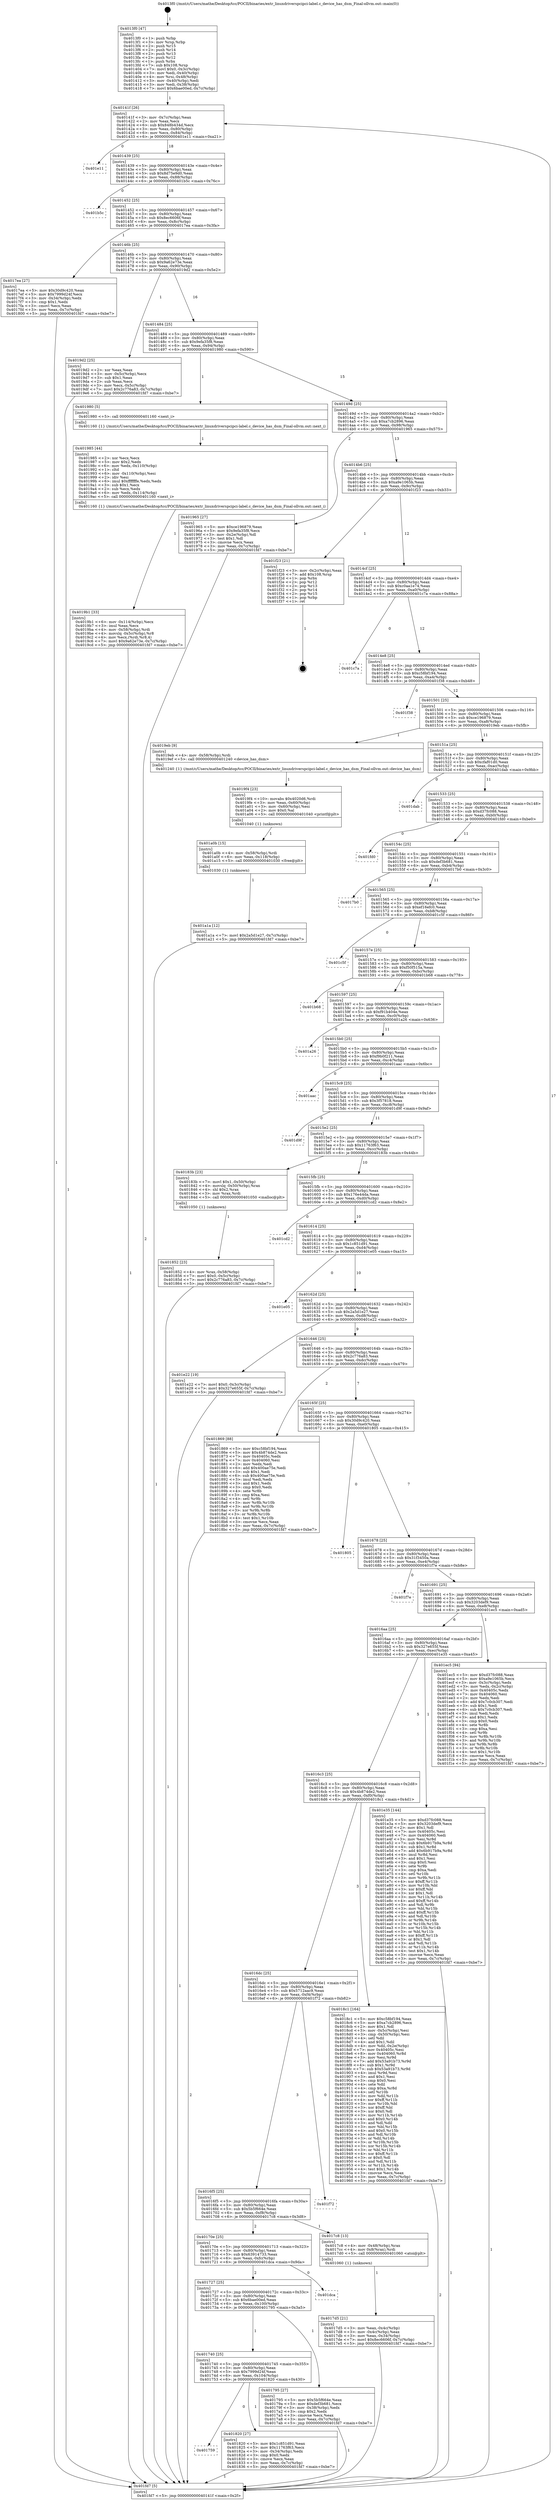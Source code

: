 digraph "0x4013f0" {
  label = "0x4013f0 (/mnt/c/Users/mathe/Desktop/tcc/POCII/binaries/extr_linuxdriverspcipci-label.c_device_has_dsm_Final-ollvm.out::main(0))"
  labelloc = "t"
  node[shape=record]

  Entry [label="",width=0.3,height=0.3,shape=circle,fillcolor=black,style=filled]
  "0x40141f" [label="{
     0x40141f [26]\l
     | [instrs]\l
     &nbsp;&nbsp;0x40141f \<+3\>: mov -0x7c(%rbp),%eax\l
     &nbsp;&nbsp;0x401422 \<+2\>: mov %eax,%ecx\l
     &nbsp;&nbsp;0x401424 \<+6\>: sub $0x848b434d,%ecx\l
     &nbsp;&nbsp;0x40142a \<+3\>: mov %eax,-0x80(%rbp)\l
     &nbsp;&nbsp;0x40142d \<+6\>: mov %ecx,-0x84(%rbp)\l
     &nbsp;&nbsp;0x401433 \<+6\>: je 0000000000401e11 \<main+0xa21\>\l
  }"]
  "0x401e11" [label="{
     0x401e11\l
  }", style=dashed]
  "0x401439" [label="{
     0x401439 [25]\l
     | [instrs]\l
     &nbsp;&nbsp;0x401439 \<+5\>: jmp 000000000040143e \<main+0x4e\>\l
     &nbsp;&nbsp;0x40143e \<+3\>: mov -0x80(%rbp),%eax\l
     &nbsp;&nbsp;0x401441 \<+5\>: sub $0x8d75e9d0,%eax\l
     &nbsp;&nbsp;0x401446 \<+6\>: mov %eax,-0x88(%rbp)\l
     &nbsp;&nbsp;0x40144c \<+6\>: je 0000000000401b5c \<main+0x76c\>\l
  }"]
  Exit [label="",width=0.3,height=0.3,shape=circle,fillcolor=black,style=filled,peripheries=2]
  "0x401b5c" [label="{
     0x401b5c\l
  }", style=dashed]
  "0x401452" [label="{
     0x401452 [25]\l
     | [instrs]\l
     &nbsp;&nbsp;0x401452 \<+5\>: jmp 0000000000401457 \<main+0x67\>\l
     &nbsp;&nbsp;0x401457 \<+3\>: mov -0x80(%rbp),%eax\l
     &nbsp;&nbsp;0x40145a \<+5\>: sub $0x8ec6606f,%eax\l
     &nbsp;&nbsp;0x40145f \<+6\>: mov %eax,-0x8c(%rbp)\l
     &nbsp;&nbsp;0x401465 \<+6\>: je 00000000004017ea \<main+0x3fa\>\l
  }"]
  "0x401a1a" [label="{
     0x401a1a [12]\l
     | [instrs]\l
     &nbsp;&nbsp;0x401a1a \<+7\>: movl $0x2a5d1e27,-0x7c(%rbp)\l
     &nbsp;&nbsp;0x401a21 \<+5\>: jmp 0000000000401fd7 \<main+0xbe7\>\l
  }"]
  "0x4017ea" [label="{
     0x4017ea [27]\l
     | [instrs]\l
     &nbsp;&nbsp;0x4017ea \<+5\>: mov $0x30d9c420,%eax\l
     &nbsp;&nbsp;0x4017ef \<+5\>: mov $0x7999d24f,%ecx\l
     &nbsp;&nbsp;0x4017f4 \<+3\>: mov -0x34(%rbp),%edx\l
     &nbsp;&nbsp;0x4017f7 \<+3\>: cmp $0x1,%edx\l
     &nbsp;&nbsp;0x4017fa \<+3\>: cmovl %ecx,%eax\l
     &nbsp;&nbsp;0x4017fd \<+3\>: mov %eax,-0x7c(%rbp)\l
     &nbsp;&nbsp;0x401800 \<+5\>: jmp 0000000000401fd7 \<main+0xbe7\>\l
  }"]
  "0x40146b" [label="{
     0x40146b [25]\l
     | [instrs]\l
     &nbsp;&nbsp;0x40146b \<+5\>: jmp 0000000000401470 \<main+0x80\>\l
     &nbsp;&nbsp;0x401470 \<+3\>: mov -0x80(%rbp),%eax\l
     &nbsp;&nbsp;0x401473 \<+5\>: sub $0x9a62e73e,%eax\l
     &nbsp;&nbsp;0x401478 \<+6\>: mov %eax,-0x90(%rbp)\l
     &nbsp;&nbsp;0x40147e \<+6\>: je 00000000004019d2 \<main+0x5e2\>\l
  }"]
  "0x401a0b" [label="{
     0x401a0b [15]\l
     | [instrs]\l
     &nbsp;&nbsp;0x401a0b \<+4\>: mov -0x58(%rbp),%rdi\l
     &nbsp;&nbsp;0x401a0f \<+6\>: mov %eax,-0x118(%rbp)\l
     &nbsp;&nbsp;0x401a15 \<+5\>: call 0000000000401030 \<free@plt\>\l
     | [calls]\l
     &nbsp;&nbsp;0x401030 \{1\} (unknown)\l
  }"]
  "0x4019d2" [label="{
     0x4019d2 [25]\l
     | [instrs]\l
     &nbsp;&nbsp;0x4019d2 \<+2\>: xor %eax,%eax\l
     &nbsp;&nbsp;0x4019d4 \<+3\>: mov -0x5c(%rbp),%ecx\l
     &nbsp;&nbsp;0x4019d7 \<+3\>: sub $0x1,%eax\l
     &nbsp;&nbsp;0x4019da \<+2\>: sub %eax,%ecx\l
     &nbsp;&nbsp;0x4019dc \<+3\>: mov %ecx,-0x5c(%rbp)\l
     &nbsp;&nbsp;0x4019df \<+7\>: movl $0x2c776a83,-0x7c(%rbp)\l
     &nbsp;&nbsp;0x4019e6 \<+5\>: jmp 0000000000401fd7 \<main+0xbe7\>\l
  }"]
  "0x401484" [label="{
     0x401484 [25]\l
     | [instrs]\l
     &nbsp;&nbsp;0x401484 \<+5\>: jmp 0000000000401489 \<main+0x99\>\l
     &nbsp;&nbsp;0x401489 \<+3\>: mov -0x80(%rbp),%eax\l
     &nbsp;&nbsp;0x40148c \<+5\>: sub $0x9efa35f8,%eax\l
     &nbsp;&nbsp;0x401491 \<+6\>: mov %eax,-0x94(%rbp)\l
     &nbsp;&nbsp;0x401497 \<+6\>: je 0000000000401980 \<main+0x590\>\l
  }"]
  "0x4019f4" [label="{
     0x4019f4 [23]\l
     | [instrs]\l
     &nbsp;&nbsp;0x4019f4 \<+10\>: movabs $0x4020d6,%rdi\l
     &nbsp;&nbsp;0x4019fe \<+3\>: mov %eax,-0x60(%rbp)\l
     &nbsp;&nbsp;0x401a01 \<+3\>: mov -0x60(%rbp),%esi\l
     &nbsp;&nbsp;0x401a04 \<+2\>: mov $0x0,%al\l
     &nbsp;&nbsp;0x401a06 \<+5\>: call 0000000000401040 \<printf@plt\>\l
     | [calls]\l
     &nbsp;&nbsp;0x401040 \{1\} (unknown)\l
  }"]
  "0x401980" [label="{
     0x401980 [5]\l
     | [instrs]\l
     &nbsp;&nbsp;0x401980 \<+5\>: call 0000000000401160 \<next_i\>\l
     | [calls]\l
     &nbsp;&nbsp;0x401160 \{1\} (/mnt/c/Users/mathe/Desktop/tcc/POCII/binaries/extr_linuxdriverspcipci-label.c_device_has_dsm_Final-ollvm.out::next_i)\l
  }"]
  "0x40149d" [label="{
     0x40149d [25]\l
     | [instrs]\l
     &nbsp;&nbsp;0x40149d \<+5\>: jmp 00000000004014a2 \<main+0xb2\>\l
     &nbsp;&nbsp;0x4014a2 \<+3\>: mov -0x80(%rbp),%eax\l
     &nbsp;&nbsp;0x4014a5 \<+5\>: sub $0xa7cb2896,%eax\l
     &nbsp;&nbsp;0x4014aa \<+6\>: mov %eax,-0x98(%rbp)\l
     &nbsp;&nbsp;0x4014b0 \<+6\>: je 0000000000401965 \<main+0x575\>\l
  }"]
  "0x4019b1" [label="{
     0x4019b1 [33]\l
     | [instrs]\l
     &nbsp;&nbsp;0x4019b1 \<+6\>: mov -0x114(%rbp),%ecx\l
     &nbsp;&nbsp;0x4019b7 \<+3\>: imul %eax,%ecx\l
     &nbsp;&nbsp;0x4019ba \<+4\>: mov -0x58(%rbp),%rdi\l
     &nbsp;&nbsp;0x4019be \<+4\>: movslq -0x5c(%rbp),%r8\l
     &nbsp;&nbsp;0x4019c2 \<+4\>: mov %ecx,(%rdi,%r8,4)\l
     &nbsp;&nbsp;0x4019c6 \<+7\>: movl $0x9a62e73e,-0x7c(%rbp)\l
     &nbsp;&nbsp;0x4019cd \<+5\>: jmp 0000000000401fd7 \<main+0xbe7\>\l
  }"]
  "0x401965" [label="{
     0x401965 [27]\l
     | [instrs]\l
     &nbsp;&nbsp;0x401965 \<+5\>: mov $0xce196879,%eax\l
     &nbsp;&nbsp;0x40196a \<+5\>: mov $0x9efa35f8,%ecx\l
     &nbsp;&nbsp;0x40196f \<+3\>: mov -0x2e(%rbp),%dl\l
     &nbsp;&nbsp;0x401972 \<+3\>: test $0x1,%dl\l
     &nbsp;&nbsp;0x401975 \<+3\>: cmovne %ecx,%eax\l
     &nbsp;&nbsp;0x401978 \<+3\>: mov %eax,-0x7c(%rbp)\l
     &nbsp;&nbsp;0x40197b \<+5\>: jmp 0000000000401fd7 \<main+0xbe7\>\l
  }"]
  "0x4014b6" [label="{
     0x4014b6 [25]\l
     | [instrs]\l
     &nbsp;&nbsp;0x4014b6 \<+5\>: jmp 00000000004014bb \<main+0xcb\>\l
     &nbsp;&nbsp;0x4014bb \<+3\>: mov -0x80(%rbp),%eax\l
     &nbsp;&nbsp;0x4014be \<+5\>: sub $0xa9e1065b,%eax\l
     &nbsp;&nbsp;0x4014c3 \<+6\>: mov %eax,-0x9c(%rbp)\l
     &nbsp;&nbsp;0x4014c9 \<+6\>: je 0000000000401f23 \<main+0xb33\>\l
  }"]
  "0x401985" [label="{
     0x401985 [44]\l
     | [instrs]\l
     &nbsp;&nbsp;0x401985 \<+2\>: xor %ecx,%ecx\l
     &nbsp;&nbsp;0x401987 \<+5\>: mov $0x2,%edx\l
     &nbsp;&nbsp;0x40198c \<+6\>: mov %edx,-0x110(%rbp)\l
     &nbsp;&nbsp;0x401992 \<+1\>: cltd\l
     &nbsp;&nbsp;0x401993 \<+6\>: mov -0x110(%rbp),%esi\l
     &nbsp;&nbsp;0x401999 \<+2\>: idiv %esi\l
     &nbsp;&nbsp;0x40199b \<+6\>: imul $0xfffffffe,%edx,%edx\l
     &nbsp;&nbsp;0x4019a1 \<+3\>: sub $0x1,%ecx\l
     &nbsp;&nbsp;0x4019a4 \<+2\>: sub %ecx,%edx\l
     &nbsp;&nbsp;0x4019a6 \<+6\>: mov %edx,-0x114(%rbp)\l
     &nbsp;&nbsp;0x4019ac \<+5\>: call 0000000000401160 \<next_i\>\l
     | [calls]\l
     &nbsp;&nbsp;0x401160 \{1\} (/mnt/c/Users/mathe/Desktop/tcc/POCII/binaries/extr_linuxdriverspcipci-label.c_device_has_dsm_Final-ollvm.out::next_i)\l
  }"]
  "0x401f23" [label="{
     0x401f23 [21]\l
     | [instrs]\l
     &nbsp;&nbsp;0x401f23 \<+3\>: mov -0x2c(%rbp),%eax\l
     &nbsp;&nbsp;0x401f26 \<+7\>: add $0x108,%rsp\l
     &nbsp;&nbsp;0x401f2d \<+1\>: pop %rbx\l
     &nbsp;&nbsp;0x401f2e \<+2\>: pop %r12\l
     &nbsp;&nbsp;0x401f30 \<+2\>: pop %r13\l
     &nbsp;&nbsp;0x401f32 \<+2\>: pop %r14\l
     &nbsp;&nbsp;0x401f34 \<+2\>: pop %r15\l
     &nbsp;&nbsp;0x401f36 \<+1\>: pop %rbp\l
     &nbsp;&nbsp;0x401f37 \<+1\>: ret\l
  }"]
  "0x4014cf" [label="{
     0x4014cf [25]\l
     | [instrs]\l
     &nbsp;&nbsp;0x4014cf \<+5\>: jmp 00000000004014d4 \<main+0xe4\>\l
     &nbsp;&nbsp;0x4014d4 \<+3\>: mov -0x80(%rbp),%eax\l
     &nbsp;&nbsp;0x4014d7 \<+5\>: sub $0xc0aa1e74,%eax\l
     &nbsp;&nbsp;0x4014dc \<+6\>: mov %eax,-0xa0(%rbp)\l
     &nbsp;&nbsp;0x4014e2 \<+6\>: je 0000000000401c7a \<main+0x88a\>\l
  }"]
  "0x401852" [label="{
     0x401852 [23]\l
     | [instrs]\l
     &nbsp;&nbsp;0x401852 \<+4\>: mov %rax,-0x58(%rbp)\l
     &nbsp;&nbsp;0x401856 \<+7\>: movl $0x0,-0x5c(%rbp)\l
     &nbsp;&nbsp;0x40185d \<+7\>: movl $0x2c776a83,-0x7c(%rbp)\l
     &nbsp;&nbsp;0x401864 \<+5\>: jmp 0000000000401fd7 \<main+0xbe7\>\l
  }"]
  "0x401c7a" [label="{
     0x401c7a\l
  }", style=dashed]
  "0x4014e8" [label="{
     0x4014e8 [25]\l
     | [instrs]\l
     &nbsp;&nbsp;0x4014e8 \<+5\>: jmp 00000000004014ed \<main+0xfd\>\l
     &nbsp;&nbsp;0x4014ed \<+3\>: mov -0x80(%rbp),%eax\l
     &nbsp;&nbsp;0x4014f0 \<+5\>: sub $0xc58bf194,%eax\l
     &nbsp;&nbsp;0x4014f5 \<+6\>: mov %eax,-0xa4(%rbp)\l
     &nbsp;&nbsp;0x4014fb \<+6\>: je 0000000000401f38 \<main+0xb48\>\l
  }"]
  "0x401759" [label="{
     0x401759\l
  }", style=dashed]
  "0x401f38" [label="{
     0x401f38\l
  }", style=dashed]
  "0x401501" [label="{
     0x401501 [25]\l
     | [instrs]\l
     &nbsp;&nbsp;0x401501 \<+5\>: jmp 0000000000401506 \<main+0x116\>\l
     &nbsp;&nbsp;0x401506 \<+3\>: mov -0x80(%rbp),%eax\l
     &nbsp;&nbsp;0x401509 \<+5\>: sub $0xce196879,%eax\l
     &nbsp;&nbsp;0x40150e \<+6\>: mov %eax,-0xa8(%rbp)\l
     &nbsp;&nbsp;0x401514 \<+6\>: je 00000000004019eb \<main+0x5fb\>\l
  }"]
  "0x401820" [label="{
     0x401820 [27]\l
     | [instrs]\l
     &nbsp;&nbsp;0x401820 \<+5\>: mov $0x1c851d91,%eax\l
     &nbsp;&nbsp;0x401825 \<+5\>: mov $0x11763f63,%ecx\l
     &nbsp;&nbsp;0x40182a \<+3\>: mov -0x34(%rbp),%edx\l
     &nbsp;&nbsp;0x40182d \<+3\>: cmp $0x0,%edx\l
     &nbsp;&nbsp;0x401830 \<+3\>: cmove %ecx,%eax\l
     &nbsp;&nbsp;0x401833 \<+3\>: mov %eax,-0x7c(%rbp)\l
     &nbsp;&nbsp;0x401836 \<+5\>: jmp 0000000000401fd7 \<main+0xbe7\>\l
  }"]
  "0x4019eb" [label="{
     0x4019eb [9]\l
     | [instrs]\l
     &nbsp;&nbsp;0x4019eb \<+4\>: mov -0x58(%rbp),%rdi\l
     &nbsp;&nbsp;0x4019ef \<+5\>: call 0000000000401240 \<device_has_dsm\>\l
     | [calls]\l
     &nbsp;&nbsp;0x401240 \{1\} (/mnt/c/Users/mathe/Desktop/tcc/POCII/binaries/extr_linuxdriverspcipci-label.c_device_has_dsm_Final-ollvm.out::device_has_dsm)\l
  }"]
  "0x40151a" [label="{
     0x40151a [25]\l
     | [instrs]\l
     &nbsp;&nbsp;0x40151a \<+5\>: jmp 000000000040151f \<main+0x12f\>\l
     &nbsp;&nbsp;0x40151f \<+3\>: mov -0x80(%rbp),%eax\l
     &nbsp;&nbsp;0x401522 \<+5\>: sub $0xcfaf01d0,%eax\l
     &nbsp;&nbsp;0x401527 \<+6\>: mov %eax,-0xac(%rbp)\l
     &nbsp;&nbsp;0x40152d \<+6\>: je 0000000000401dab \<main+0x9bb\>\l
  }"]
  "0x4017d5" [label="{
     0x4017d5 [21]\l
     | [instrs]\l
     &nbsp;&nbsp;0x4017d5 \<+3\>: mov %eax,-0x4c(%rbp)\l
     &nbsp;&nbsp;0x4017d8 \<+3\>: mov -0x4c(%rbp),%eax\l
     &nbsp;&nbsp;0x4017db \<+3\>: mov %eax,-0x34(%rbp)\l
     &nbsp;&nbsp;0x4017de \<+7\>: movl $0x8ec6606f,-0x7c(%rbp)\l
     &nbsp;&nbsp;0x4017e5 \<+5\>: jmp 0000000000401fd7 \<main+0xbe7\>\l
  }"]
  "0x401dab" [label="{
     0x401dab\l
  }", style=dashed]
  "0x401533" [label="{
     0x401533 [25]\l
     | [instrs]\l
     &nbsp;&nbsp;0x401533 \<+5\>: jmp 0000000000401538 \<main+0x148\>\l
     &nbsp;&nbsp;0x401538 \<+3\>: mov -0x80(%rbp),%eax\l
     &nbsp;&nbsp;0x40153b \<+5\>: sub $0xd37fc088,%eax\l
     &nbsp;&nbsp;0x401540 \<+6\>: mov %eax,-0xb0(%rbp)\l
     &nbsp;&nbsp;0x401546 \<+6\>: je 0000000000401fd0 \<main+0xbe0\>\l
  }"]
  "0x4013f0" [label="{
     0x4013f0 [47]\l
     | [instrs]\l
     &nbsp;&nbsp;0x4013f0 \<+1\>: push %rbp\l
     &nbsp;&nbsp;0x4013f1 \<+3\>: mov %rsp,%rbp\l
     &nbsp;&nbsp;0x4013f4 \<+2\>: push %r15\l
     &nbsp;&nbsp;0x4013f6 \<+2\>: push %r14\l
     &nbsp;&nbsp;0x4013f8 \<+2\>: push %r13\l
     &nbsp;&nbsp;0x4013fa \<+2\>: push %r12\l
     &nbsp;&nbsp;0x4013fc \<+1\>: push %rbx\l
     &nbsp;&nbsp;0x4013fd \<+7\>: sub $0x108,%rsp\l
     &nbsp;&nbsp;0x401404 \<+7\>: movl $0x0,-0x3c(%rbp)\l
     &nbsp;&nbsp;0x40140b \<+3\>: mov %edi,-0x40(%rbp)\l
     &nbsp;&nbsp;0x40140e \<+4\>: mov %rsi,-0x48(%rbp)\l
     &nbsp;&nbsp;0x401412 \<+3\>: mov -0x40(%rbp),%edi\l
     &nbsp;&nbsp;0x401415 \<+3\>: mov %edi,-0x38(%rbp)\l
     &nbsp;&nbsp;0x401418 \<+7\>: movl $0x6bae00ed,-0x7c(%rbp)\l
  }"]
  "0x401fd0" [label="{
     0x401fd0\l
  }", style=dashed]
  "0x40154c" [label="{
     0x40154c [25]\l
     | [instrs]\l
     &nbsp;&nbsp;0x40154c \<+5\>: jmp 0000000000401551 \<main+0x161\>\l
     &nbsp;&nbsp;0x401551 \<+3\>: mov -0x80(%rbp),%eax\l
     &nbsp;&nbsp;0x401554 \<+5\>: sub $0xdef3b681,%eax\l
     &nbsp;&nbsp;0x401559 \<+6\>: mov %eax,-0xb4(%rbp)\l
     &nbsp;&nbsp;0x40155f \<+6\>: je 00000000004017b0 \<main+0x3c0\>\l
  }"]
  "0x401fd7" [label="{
     0x401fd7 [5]\l
     | [instrs]\l
     &nbsp;&nbsp;0x401fd7 \<+5\>: jmp 000000000040141f \<main+0x2f\>\l
  }"]
  "0x4017b0" [label="{
     0x4017b0\l
  }", style=dashed]
  "0x401565" [label="{
     0x401565 [25]\l
     | [instrs]\l
     &nbsp;&nbsp;0x401565 \<+5\>: jmp 000000000040156a \<main+0x17a\>\l
     &nbsp;&nbsp;0x40156a \<+3\>: mov -0x80(%rbp),%eax\l
     &nbsp;&nbsp;0x40156d \<+5\>: sub $0xef16efc0,%eax\l
     &nbsp;&nbsp;0x401572 \<+6\>: mov %eax,-0xb8(%rbp)\l
     &nbsp;&nbsp;0x401578 \<+6\>: je 0000000000401c5f \<main+0x86f\>\l
  }"]
  "0x401740" [label="{
     0x401740 [25]\l
     | [instrs]\l
     &nbsp;&nbsp;0x401740 \<+5\>: jmp 0000000000401745 \<main+0x355\>\l
     &nbsp;&nbsp;0x401745 \<+3\>: mov -0x80(%rbp),%eax\l
     &nbsp;&nbsp;0x401748 \<+5\>: sub $0x7999d24f,%eax\l
     &nbsp;&nbsp;0x40174d \<+6\>: mov %eax,-0x104(%rbp)\l
     &nbsp;&nbsp;0x401753 \<+6\>: je 0000000000401820 \<main+0x430\>\l
  }"]
  "0x401c5f" [label="{
     0x401c5f\l
  }", style=dashed]
  "0x40157e" [label="{
     0x40157e [25]\l
     | [instrs]\l
     &nbsp;&nbsp;0x40157e \<+5\>: jmp 0000000000401583 \<main+0x193\>\l
     &nbsp;&nbsp;0x401583 \<+3\>: mov -0x80(%rbp),%eax\l
     &nbsp;&nbsp;0x401586 \<+5\>: sub $0xf50f515a,%eax\l
     &nbsp;&nbsp;0x40158b \<+6\>: mov %eax,-0xbc(%rbp)\l
     &nbsp;&nbsp;0x401591 \<+6\>: je 0000000000401b68 \<main+0x778\>\l
  }"]
  "0x401795" [label="{
     0x401795 [27]\l
     | [instrs]\l
     &nbsp;&nbsp;0x401795 \<+5\>: mov $0x5b5f664e,%eax\l
     &nbsp;&nbsp;0x40179a \<+5\>: mov $0xdef3b681,%ecx\l
     &nbsp;&nbsp;0x40179f \<+3\>: mov -0x38(%rbp),%edx\l
     &nbsp;&nbsp;0x4017a2 \<+3\>: cmp $0x2,%edx\l
     &nbsp;&nbsp;0x4017a5 \<+3\>: cmovne %ecx,%eax\l
     &nbsp;&nbsp;0x4017a8 \<+3\>: mov %eax,-0x7c(%rbp)\l
     &nbsp;&nbsp;0x4017ab \<+5\>: jmp 0000000000401fd7 \<main+0xbe7\>\l
  }"]
  "0x401b68" [label="{
     0x401b68\l
  }", style=dashed]
  "0x401597" [label="{
     0x401597 [25]\l
     | [instrs]\l
     &nbsp;&nbsp;0x401597 \<+5\>: jmp 000000000040159c \<main+0x1ac\>\l
     &nbsp;&nbsp;0x40159c \<+3\>: mov -0x80(%rbp),%eax\l
     &nbsp;&nbsp;0x40159f \<+5\>: sub $0xf91b404e,%eax\l
     &nbsp;&nbsp;0x4015a4 \<+6\>: mov %eax,-0xc0(%rbp)\l
     &nbsp;&nbsp;0x4015aa \<+6\>: je 0000000000401a26 \<main+0x636\>\l
  }"]
  "0x401727" [label="{
     0x401727 [25]\l
     | [instrs]\l
     &nbsp;&nbsp;0x401727 \<+5\>: jmp 000000000040172c \<main+0x33c\>\l
     &nbsp;&nbsp;0x40172c \<+3\>: mov -0x80(%rbp),%eax\l
     &nbsp;&nbsp;0x40172f \<+5\>: sub $0x6bae00ed,%eax\l
     &nbsp;&nbsp;0x401734 \<+6\>: mov %eax,-0x100(%rbp)\l
     &nbsp;&nbsp;0x40173a \<+6\>: je 0000000000401795 \<main+0x3a5\>\l
  }"]
  "0x401a26" [label="{
     0x401a26\l
  }", style=dashed]
  "0x4015b0" [label="{
     0x4015b0 [25]\l
     | [instrs]\l
     &nbsp;&nbsp;0x4015b0 \<+5\>: jmp 00000000004015b5 \<main+0x1c5\>\l
     &nbsp;&nbsp;0x4015b5 \<+3\>: mov -0x80(%rbp),%eax\l
     &nbsp;&nbsp;0x4015b8 \<+5\>: sub $0xf9b0f211,%eax\l
     &nbsp;&nbsp;0x4015bd \<+6\>: mov %eax,-0xc4(%rbp)\l
     &nbsp;&nbsp;0x4015c3 \<+6\>: je 0000000000401aac \<main+0x6bc\>\l
  }"]
  "0x401dca" [label="{
     0x401dca\l
  }", style=dashed]
  "0x401aac" [label="{
     0x401aac\l
  }", style=dashed]
  "0x4015c9" [label="{
     0x4015c9 [25]\l
     | [instrs]\l
     &nbsp;&nbsp;0x4015c9 \<+5\>: jmp 00000000004015ce \<main+0x1de\>\l
     &nbsp;&nbsp;0x4015ce \<+3\>: mov -0x80(%rbp),%eax\l
     &nbsp;&nbsp;0x4015d1 \<+5\>: sub $0x3f57818,%eax\l
     &nbsp;&nbsp;0x4015d6 \<+6\>: mov %eax,-0xc8(%rbp)\l
     &nbsp;&nbsp;0x4015dc \<+6\>: je 0000000000401d9f \<main+0x9af\>\l
  }"]
  "0x40170e" [label="{
     0x40170e [25]\l
     | [instrs]\l
     &nbsp;&nbsp;0x40170e \<+5\>: jmp 0000000000401713 \<main+0x323\>\l
     &nbsp;&nbsp;0x401713 \<+3\>: mov -0x80(%rbp),%eax\l
     &nbsp;&nbsp;0x401716 \<+5\>: sub $0x63914733,%eax\l
     &nbsp;&nbsp;0x40171b \<+6\>: mov %eax,-0xfc(%rbp)\l
     &nbsp;&nbsp;0x401721 \<+6\>: je 0000000000401dca \<main+0x9da\>\l
  }"]
  "0x401d9f" [label="{
     0x401d9f\l
  }", style=dashed]
  "0x4015e2" [label="{
     0x4015e2 [25]\l
     | [instrs]\l
     &nbsp;&nbsp;0x4015e2 \<+5\>: jmp 00000000004015e7 \<main+0x1f7\>\l
     &nbsp;&nbsp;0x4015e7 \<+3\>: mov -0x80(%rbp),%eax\l
     &nbsp;&nbsp;0x4015ea \<+5\>: sub $0x11763f63,%eax\l
     &nbsp;&nbsp;0x4015ef \<+6\>: mov %eax,-0xcc(%rbp)\l
     &nbsp;&nbsp;0x4015f5 \<+6\>: je 000000000040183b \<main+0x44b\>\l
  }"]
  "0x4017c8" [label="{
     0x4017c8 [13]\l
     | [instrs]\l
     &nbsp;&nbsp;0x4017c8 \<+4\>: mov -0x48(%rbp),%rax\l
     &nbsp;&nbsp;0x4017cc \<+4\>: mov 0x8(%rax),%rdi\l
     &nbsp;&nbsp;0x4017d0 \<+5\>: call 0000000000401060 \<atoi@plt\>\l
     | [calls]\l
     &nbsp;&nbsp;0x401060 \{1\} (unknown)\l
  }"]
  "0x40183b" [label="{
     0x40183b [23]\l
     | [instrs]\l
     &nbsp;&nbsp;0x40183b \<+7\>: movl $0x1,-0x50(%rbp)\l
     &nbsp;&nbsp;0x401842 \<+4\>: movslq -0x50(%rbp),%rax\l
     &nbsp;&nbsp;0x401846 \<+4\>: shl $0x2,%rax\l
     &nbsp;&nbsp;0x40184a \<+3\>: mov %rax,%rdi\l
     &nbsp;&nbsp;0x40184d \<+5\>: call 0000000000401050 \<malloc@plt\>\l
     | [calls]\l
     &nbsp;&nbsp;0x401050 \{1\} (unknown)\l
  }"]
  "0x4015fb" [label="{
     0x4015fb [25]\l
     | [instrs]\l
     &nbsp;&nbsp;0x4015fb \<+5\>: jmp 0000000000401600 \<main+0x210\>\l
     &nbsp;&nbsp;0x401600 \<+3\>: mov -0x80(%rbp),%eax\l
     &nbsp;&nbsp;0x401603 \<+5\>: sub $0x176e44da,%eax\l
     &nbsp;&nbsp;0x401608 \<+6\>: mov %eax,-0xd0(%rbp)\l
     &nbsp;&nbsp;0x40160e \<+6\>: je 0000000000401cd2 \<main+0x8e2\>\l
  }"]
  "0x4016f5" [label="{
     0x4016f5 [25]\l
     | [instrs]\l
     &nbsp;&nbsp;0x4016f5 \<+5\>: jmp 00000000004016fa \<main+0x30a\>\l
     &nbsp;&nbsp;0x4016fa \<+3\>: mov -0x80(%rbp),%eax\l
     &nbsp;&nbsp;0x4016fd \<+5\>: sub $0x5b5f664e,%eax\l
     &nbsp;&nbsp;0x401702 \<+6\>: mov %eax,-0xf8(%rbp)\l
     &nbsp;&nbsp;0x401708 \<+6\>: je 00000000004017c8 \<main+0x3d8\>\l
  }"]
  "0x401cd2" [label="{
     0x401cd2\l
  }", style=dashed]
  "0x401614" [label="{
     0x401614 [25]\l
     | [instrs]\l
     &nbsp;&nbsp;0x401614 \<+5\>: jmp 0000000000401619 \<main+0x229\>\l
     &nbsp;&nbsp;0x401619 \<+3\>: mov -0x80(%rbp),%eax\l
     &nbsp;&nbsp;0x40161c \<+5\>: sub $0x1c851d91,%eax\l
     &nbsp;&nbsp;0x401621 \<+6\>: mov %eax,-0xd4(%rbp)\l
     &nbsp;&nbsp;0x401627 \<+6\>: je 0000000000401e05 \<main+0xa15\>\l
  }"]
  "0x401f72" [label="{
     0x401f72\l
  }", style=dashed]
  "0x401e05" [label="{
     0x401e05\l
  }", style=dashed]
  "0x40162d" [label="{
     0x40162d [25]\l
     | [instrs]\l
     &nbsp;&nbsp;0x40162d \<+5\>: jmp 0000000000401632 \<main+0x242\>\l
     &nbsp;&nbsp;0x401632 \<+3\>: mov -0x80(%rbp),%eax\l
     &nbsp;&nbsp;0x401635 \<+5\>: sub $0x2a5d1e27,%eax\l
     &nbsp;&nbsp;0x40163a \<+6\>: mov %eax,-0xd8(%rbp)\l
     &nbsp;&nbsp;0x401640 \<+6\>: je 0000000000401e22 \<main+0xa32\>\l
  }"]
  "0x4016dc" [label="{
     0x4016dc [25]\l
     | [instrs]\l
     &nbsp;&nbsp;0x4016dc \<+5\>: jmp 00000000004016e1 \<main+0x2f1\>\l
     &nbsp;&nbsp;0x4016e1 \<+3\>: mov -0x80(%rbp),%eax\l
     &nbsp;&nbsp;0x4016e4 \<+5\>: sub $0x5712aac9,%eax\l
     &nbsp;&nbsp;0x4016e9 \<+6\>: mov %eax,-0xf4(%rbp)\l
     &nbsp;&nbsp;0x4016ef \<+6\>: je 0000000000401f72 \<main+0xb82\>\l
  }"]
  "0x401e22" [label="{
     0x401e22 [19]\l
     | [instrs]\l
     &nbsp;&nbsp;0x401e22 \<+7\>: movl $0x0,-0x3c(%rbp)\l
     &nbsp;&nbsp;0x401e29 \<+7\>: movl $0x327e655f,-0x7c(%rbp)\l
     &nbsp;&nbsp;0x401e30 \<+5\>: jmp 0000000000401fd7 \<main+0xbe7\>\l
  }"]
  "0x401646" [label="{
     0x401646 [25]\l
     | [instrs]\l
     &nbsp;&nbsp;0x401646 \<+5\>: jmp 000000000040164b \<main+0x25b\>\l
     &nbsp;&nbsp;0x40164b \<+3\>: mov -0x80(%rbp),%eax\l
     &nbsp;&nbsp;0x40164e \<+5\>: sub $0x2c776a83,%eax\l
     &nbsp;&nbsp;0x401653 \<+6\>: mov %eax,-0xdc(%rbp)\l
     &nbsp;&nbsp;0x401659 \<+6\>: je 0000000000401869 \<main+0x479\>\l
  }"]
  "0x4018c1" [label="{
     0x4018c1 [164]\l
     | [instrs]\l
     &nbsp;&nbsp;0x4018c1 \<+5\>: mov $0xc58bf194,%eax\l
     &nbsp;&nbsp;0x4018c6 \<+5\>: mov $0xa7cb2896,%ecx\l
     &nbsp;&nbsp;0x4018cb \<+2\>: mov $0x1,%dl\l
     &nbsp;&nbsp;0x4018cd \<+3\>: mov -0x5c(%rbp),%esi\l
     &nbsp;&nbsp;0x4018d0 \<+3\>: cmp -0x50(%rbp),%esi\l
     &nbsp;&nbsp;0x4018d3 \<+4\>: setl %dil\l
     &nbsp;&nbsp;0x4018d7 \<+4\>: and $0x1,%dil\l
     &nbsp;&nbsp;0x4018db \<+4\>: mov %dil,-0x2e(%rbp)\l
     &nbsp;&nbsp;0x4018df \<+7\>: mov 0x40405c,%esi\l
     &nbsp;&nbsp;0x4018e6 \<+8\>: mov 0x404060,%r8d\l
     &nbsp;&nbsp;0x4018ee \<+3\>: mov %esi,%r9d\l
     &nbsp;&nbsp;0x4018f1 \<+7\>: add $0x53a91b73,%r9d\l
     &nbsp;&nbsp;0x4018f8 \<+4\>: sub $0x1,%r9d\l
     &nbsp;&nbsp;0x4018fc \<+7\>: sub $0x53a91b73,%r9d\l
     &nbsp;&nbsp;0x401903 \<+4\>: imul %r9d,%esi\l
     &nbsp;&nbsp;0x401907 \<+3\>: and $0x1,%esi\l
     &nbsp;&nbsp;0x40190a \<+3\>: cmp $0x0,%esi\l
     &nbsp;&nbsp;0x40190d \<+4\>: sete %dil\l
     &nbsp;&nbsp;0x401911 \<+4\>: cmp $0xa,%r8d\l
     &nbsp;&nbsp;0x401915 \<+4\>: setl %r10b\l
     &nbsp;&nbsp;0x401919 \<+3\>: mov %dil,%r11b\l
     &nbsp;&nbsp;0x40191c \<+4\>: xor $0xff,%r11b\l
     &nbsp;&nbsp;0x401920 \<+3\>: mov %r10b,%bl\l
     &nbsp;&nbsp;0x401923 \<+3\>: xor $0xff,%bl\l
     &nbsp;&nbsp;0x401926 \<+3\>: xor $0x0,%dl\l
     &nbsp;&nbsp;0x401929 \<+3\>: mov %r11b,%r14b\l
     &nbsp;&nbsp;0x40192c \<+4\>: and $0x0,%r14b\l
     &nbsp;&nbsp;0x401930 \<+3\>: and %dl,%dil\l
     &nbsp;&nbsp;0x401933 \<+3\>: mov %bl,%r15b\l
     &nbsp;&nbsp;0x401936 \<+4\>: and $0x0,%r15b\l
     &nbsp;&nbsp;0x40193a \<+3\>: and %dl,%r10b\l
     &nbsp;&nbsp;0x40193d \<+3\>: or %dil,%r14b\l
     &nbsp;&nbsp;0x401940 \<+3\>: or %r10b,%r15b\l
     &nbsp;&nbsp;0x401943 \<+3\>: xor %r15b,%r14b\l
     &nbsp;&nbsp;0x401946 \<+3\>: or %bl,%r11b\l
     &nbsp;&nbsp;0x401949 \<+4\>: xor $0xff,%r11b\l
     &nbsp;&nbsp;0x40194d \<+3\>: or $0x0,%dl\l
     &nbsp;&nbsp;0x401950 \<+3\>: and %dl,%r11b\l
     &nbsp;&nbsp;0x401953 \<+3\>: or %r11b,%r14b\l
     &nbsp;&nbsp;0x401956 \<+4\>: test $0x1,%r14b\l
     &nbsp;&nbsp;0x40195a \<+3\>: cmovne %ecx,%eax\l
     &nbsp;&nbsp;0x40195d \<+3\>: mov %eax,-0x7c(%rbp)\l
     &nbsp;&nbsp;0x401960 \<+5\>: jmp 0000000000401fd7 \<main+0xbe7\>\l
  }"]
  "0x401869" [label="{
     0x401869 [88]\l
     | [instrs]\l
     &nbsp;&nbsp;0x401869 \<+5\>: mov $0xc58bf194,%eax\l
     &nbsp;&nbsp;0x40186e \<+5\>: mov $0x4b874de2,%ecx\l
     &nbsp;&nbsp;0x401873 \<+7\>: mov 0x40405c,%edx\l
     &nbsp;&nbsp;0x40187a \<+7\>: mov 0x404060,%esi\l
     &nbsp;&nbsp;0x401881 \<+2\>: mov %edx,%edi\l
     &nbsp;&nbsp;0x401883 \<+6\>: add $0x400ae75e,%edi\l
     &nbsp;&nbsp;0x401889 \<+3\>: sub $0x1,%edi\l
     &nbsp;&nbsp;0x40188c \<+6\>: sub $0x400ae75e,%edi\l
     &nbsp;&nbsp;0x401892 \<+3\>: imul %edi,%edx\l
     &nbsp;&nbsp;0x401895 \<+3\>: and $0x1,%edx\l
     &nbsp;&nbsp;0x401898 \<+3\>: cmp $0x0,%edx\l
     &nbsp;&nbsp;0x40189b \<+4\>: sete %r8b\l
     &nbsp;&nbsp;0x40189f \<+3\>: cmp $0xa,%esi\l
     &nbsp;&nbsp;0x4018a2 \<+4\>: setl %r9b\l
     &nbsp;&nbsp;0x4018a6 \<+3\>: mov %r8b,%r10b\l
     &nbsp;&nbsp;0x4018a9 \<+3\>: and %r9b,%r10b\l
     &nbsp;&nbsp;0x4018ac \<+3\>: xor %r9b,%r8b\l
     &nbsp;&nbsp;0x4018af \<+3\>: or %r8b,%r10b\l
     &nbsp;&nbsp;0x4018b2 \<+4\>: test $0x1,%r10b\l
     &nbsp;&nbsp;0x4018b6 \<+3\>: cmovne %ecx,%eax\l
     &nbsp;&nbsp;0x4018b9 \<+3\>: mov %eax,-0x7c(%rbp)\l
     &nbsp;&nbsp;0x4018bc \<+5\>: jmp 0000000000401fd7 \<main+0xbe7\>\l
  }"]
  "0x40165f" [label="{
     0x40165f [25]\l
     | [instrs]\l
     &nbsp;&nbsp;0x40165f \<+5\>: jmp 0000000000401664 \<main+0x274\>\l
     &nbsp;&nbsp;0x401664 \<+3\>: mov -0x80(%rbp),%eax\l
     &nbsp;&nbsp;0x401667 \<+5\>: sub $0x30d9c420,%eax\l
     &nbsp;&nbsp;0x40166c \<+6\>: mov %eax,-0xe0(%rbp)\l
     &nbsp;&nbsp;0x401672 \<+6\>: je 0000000000401805 \<main+0x415\>\l
  }"]
  "0x4016c3" [label="{
     0x4016c3 [25]\l
     | [instrs]\l
     &nbsp;&nbsp;0x4016c3 \<+5\>: jmp 00000000004016c8 \<main+0x2d8\>\l
     &nbsp;&nbsp;0x4016c8 \<+3\>: mov -0x80(%rbp),%eax\l
     &nbsp;&nbsp;0x4016cb \<+5\>: sub $0x4b874de2,%eax\l
     &nbsp;&nbsp;0x4016d0 \<+6\>: mov %eax,-0xf0(%rbp)\l
     &nbsp;&nbsp;0x4016d6 \<+6\>: je 00000000004018c1 \<main+0x4d1\>\l
  }"]
  "0x401805" [label="{
     0x401805\l
  }", style=dashed]
  "0x401678" [label="{
     0x401678 [25]\l
     | [instrs]\l
     &nbsp;&nbsp;0x401678 \<+5\>: jmp 000000000040167d \<main+0x28d\>\l
     &nbsp;&nbsp;0x40167d \<+3\>: mov -0x80(%rbp),%eax\l
     &nbsp;&nbsp;0x401680 \<+5\>: sub $0x31f3450a,%eax\l
     &nbsp;&nbsp;0x401685 \<+6\>: mov %eax,-0xe4(%rbp)\l
     &nbsp;&nbsp;0x40168b \<+6\>: je 0000000000401f7e \<main+0xb8e\>\l
  }"]
  "0x401e35" [label="{
     0x401e35 [144]\l
     | [instrs]\l
     &nbsp;&nbsp;0x401e35 \<+5\>: mov $0xd37fc088,%eax\l
     &nbsp;&nbsp;0x401e3a \<+5\>: mov $0x3203def9,%ecx\l
     &nbsp;&nbsp;0x401e3f \<+2\>: mov $0x1,%dl\l
     &nbsp;&nbsp;0x401e41 \<+7\>: mov 0x40405c,%esi\l
     &nbsp;&nbsp;0x401e48 \<+7\>: mov 0x404060,%edi\l
     &nbsp;&nbsp;0x401e4f \<+3\>: mov %esi,%r8d\l
     &nbsp;&nbsp;0x401e52 \<+7\>: sub $0x6b917b9a,%r8d\l
     &nbsp;&nbsp;0x401e59 \<+4\>: sub $0x1,%r8d\l
     &nbsp;&nbsp;0x401e5d \<+7\>: add $0x6b917b9a,%r8d\l
     &nbsp;&nbsp;0x401e64 \<+4\>: imul %r8d,%esi\l
     &nbsp;&nbsp;0x401e68 \<+3\>: and $0x1,%esi\l
     &nbsp;&nbsp;0x401e6b \<+3\>: cmp $0x0,%esi\l
     &nbsp;&nbsp;0x401e6e \<+4\>: sete %r9b\l
     &nbsp;&nbsp;0x401e72 \<+3\>: cmp $0xa,%edi\l
     &nbsp;&nbsp;0x401e75 \<+4\>: setl %r10b\l
     &nbsp;&nbsp;0x401e79 \<+3\>: mov %r9b,%r11b\l
     &nbsp;&nbsp;0x401e7c \<+4\>: xor $0xff,%r11b\l
     &nbsp;&nbsp;0x401e80 \<+3\>: mov %r10b,%bl\l
     &nbsp;&nbsp;0x401e83 \<+3\>: xor $0xff,%bl\l
     &nbsp;&nbsp;0x401e86 \<+3\>: xor $0x1,%dl\l
     &nbsp;&nbsp;0x401e89 \<+3\>: mov %r11b,%r14b\l
     &nbsp;&nbsp;0x401e8c \<+4\>: and $0xff,%r14b\l
     &nbsp;&nbsp;0x401e90 \<+3\>: and %dl,%r9b\l
     &nbsp;&nbsp;0x401e93 \<+3\>: mov %bl,%r15b\l
     &nbsp;&nbsp;0x401e96 \<+4\>: and $0xff,%r15b\l
     &nbsp;&nbsp;0x401e9a \<+3\>: and %dl,%r10b\l
     &nbsp;&nbsp;0x401e9d \<+3\>: or %r9b,%r14b\l
     &nbsp;&nbsp;0x401ea0 \<+3\>: or %r10b,%r15b\l
     &nbsp;&nbsp;0x401ea3 \<+3\>: xor %r15b,%r14b\l
     &nbsp;&nbsp;0x401ea6 \<+3\>: or %bl,%r11b\l
     &nbsp;&nbsp;0x401ea9 \<+4\>: xor $0xff,%r11b\l
     &nbsp;&nbsp;0x401ead \<+3\>: or $0x1,%dl\l
     &nbsp;&nbsp;0x401eb0 \<+3\>: and %dl,%r11b\l
     &nbsp;&nbsp;0x401eb3 \<+3\>: or %r11b,%r14b\l
     &nbsp;&nbsp;0x401eb6 \<+4\>: test $0x1,%r14b\l
     &nbsp;&nbsp;0x401eba \<+3\>: cmovne %ecx,%eax\l
     &nbsp;&nbsp;0x401ebd \<+3\>: mov %eax,-0x7c(%rbp)\l
     &nbsp;&nbsp;0x401ec0 \<+5\>: jmp 0000000000401fd7 \<main+0xbe7\>\l
  }"]
  "0x401f7e" [label="{
     0x401f7e\l
  }", style=dashed]
  "0x401691" [label="{
     0x401691 [25]\l
     | [instrs]\l
     &nbsp;&nbsp;0x401691 \<+5\>: jmp 0000000000401696 \<main+0x2a6\>\l
     &nbsp;&nbsp;0x401696 \<+3\>: mov -0x80(%rbp),%eax\l
     &nbsp;&nbsp;0x401699 \<+5\>: sub $0x3203def9,%eax\l
     &nbsp;&nbsp;0x40169e \<+6\>: mov %eax,-0xe8(%rbp)\l
     &nbsp;&nbsp;0x4016a4 \<+6\>: je 0000000000401ec5 \<main+0xad5\>\l
  }"]
  "0x4016aa" [label="{
     0x4016aa [25]\l
     | [instrs]\l
     &nbsp;&nbsp;0x4016aa \<+5\>: jmp 00000000004016af \<main+0x2bf\>\l
     &nbsp;&nbsp;0x4016af \<+3\>: mov -0x80(%rbp),%eax\l
     &nbsp;&nbsp;0x4016b2 \<+5\>: sub $0x327e655f,%eax\l
     &nbsp;&nbsp;0x4016b7 \<+6\>: mov %eax,-0xec(%rbp)\l
     &nbsp;&nbsp;0x4016bd \<+6\>: je 0000000000401e35 \<main+0xa45\>\l
  }"]
  "0x401ec5" [label="{
     0x401ec5 [94]\l
     | [instrs]\l
     &nbsp;&nbsp;0x401ec5 \<+5\>: mov $0xd37fc088,%eax\l
     &nbsp;&nbsp;0x401eca \<+5\>: mov $0xa9e1065b,%ecx\l
     &nbsp;&nbsp;0x401ecf \<+3\>: mov -0x3c(%rbp),%edx\l
     &nbsp;&nbsp;0x401ed2 \<+3\>: mov %edx,-0x2c(%rbp)\l
     &nbsp;&nbsp;0x401ed5 \<+7\>: mov 0x40405c,%edx\l
     &nbsp;&nbsp;0x401edc \<+7\>: mov 0x404060,%esi\l
     &nbsp;&nbsp;0x401ee3 \<+2\>: mov %edx,%edi\l
     &nbsp;&nbsp;0x401ee5 \<+6\>: add $0x7c0cb307,%edi\l
     &nbsp;&nbsp;0x401eeb \<+3\>: sub $0x1,%edi\l
     &nbsp;&nbsp;0x401eee \<+6\>: sub $0x7c0cb307,%edi\l
     &nbsp;&nbsp;0x401ef4 \<+3\>: imul %edi,%edx\l
     &nbsp;&nbsp;0x401ef7 \<+3\>: and $0x1,%edx\l
     &nbsp;&nbsp;0x401efa \<+3\>: cmp $0x0,%edx\l
     &nbsp;&nbsp;0x401efd \<+4\>: sete %r8b\l
     &nbsp;&nbsp;0x401f01 \<+3\>: cmp $0xa,%esi\l
     &nbsp;&nbsp;0x401f04 \<+4\>: setl %r9b\l
     &nbsp;&nbsp;0x401f08 \<+3\>: mov %r8b,%r10b\l
     &nbsp;&nbsp;0x401f0b \<+3\>: and %r9b,%r10b\l
     &nbsp;&nbsp;0x401f0e \<+3\>: xor %r9b,%r8b\l
     &nbsp;&nbsp;0x401f11 \<+3\>: or %r8b,%r10b\l
     &nbsp;&nbsp;0x401f14 \<+4\>: test $0x1,%r10b\l
     &nbsp;&nbsp;0x401f18 \<+3\>: cmovne %ecx,%eax\l
     &nbsp;&nbsp;0x401f1b \<+3\>: mov %eax,-0x7c(%rbp)\l
     &nbsp;&nbsp;0x401f1e \<+5\>: jmp 0000000000401fd7 \<main+0xbe7\>\l
  }"]
  Entry -> "0x4013f0" [label=" 1"]
  "0x40141f" -> "0x401e11" [label=" 0"]
  "0x40141f" -> "0x401439" [label=" 18"]
  "0x401f23" -> Exit [label=" 1"]
  "0x401439" -> "0x401b5c" [label=" 0"]
  "0x401439" -> "0x401452" [label=" 18"]
  "0x401ec5" -> "0x401fd7" [label=" 1"]
  "0x401452" -> "0x4017ea" [label=" 1"]
  "0x401452" -> "0x40146b" [label=" 17"]
  "0x401e35" -> "0x401fd7" [label=" 1"]
  "0x40146b" -> "0x4019d2" [label=" 1"]
  "0x40146b" -> "0x401484" [label=" 16"]
  "0x401e22" -> "0x401fd7" [label=" 1"]
  "0x401484" -> "0x401980" [label=" 1"]
  "0x401484" -> "0x40149d" [label=" 15"]
  "0x401a1a" -> "0x401fd7" [label=" 1"]
  "0x40149d" -> "0x401965" [label=" 2"]
  "0x40149d" -> "0x4014b6" [label=" 13"]
  "0x401a0b" -> "0x401a1a" [label=" 1"]
  "0x4014b6" -> "0x401f23" [label=" 1"]
  "0x4014b6" -> "0x4014cf" [label=" 12"]
  "0x4019f4" -> "0x401a0b" [label=" 1"]
  "0x4014cf" -> "0x401c7a" [label=" 0"]
  "0x4014cf" -> "0x4014e8" [label=" 12"]
  "0x4019eb" -> "0x4019f4" [label=" 1"]
  "0x4014e8" -> "0x401f38" [label=" 0"]
  "0x4014e8" -> "0x401501" [label=" 12"]
  "0x4019d2" -> "0x401fd7" [label=" 1"]
  "0x401501" -> "0x4019eb" [label=" 1"]
  "0x401501" -> "0x40151a" [label=" 11"]
  "0x4019b1" -> "0x401fd7" [label=" 1"]
  "0x40151a" -> "0x401dab" [label=" 0"]
  "0x40151a" -> "0x401533" [label=" 11"]
  "0x401980" -> "0x401985" [label=" 1"]
  "0x401533" -> "0x401fd0" [label=" 0"]
  "0x401533" -> "0x40154c" [label=" 11"]
  "0x401965" -> "0x401fd7" [label=" 2"]
  "0x40154c" -> "0x4017b0" [label=" 0"]
  "0x40154c" -> "0x401565" [label=" 11"]
  "0x4018c1" -> "0x401fd7" [label=" 2"]
  "0x401565" -> "0x401c5f" [label=" 0"]
  "0x401565" -> "0x40157e" [label=" 11"]
  "0x401869" -> "0x401fd7" [label=" 2"]
  "0x40157e" -> "0x401b68" [label=" 0"]
  "0x40157e" -> "0x401597" [label=" 11"]
  "0x401852" -> "0x401fd7" [label=" 1"]
  "0x401597" -> "0x401a26" [label=" 0"]
  "0x401597" -> "0x4015b0" [label=" 11"]
  "0x401820" -> "0x401fd7" [label=" 1"]
  "0x4015b0" -> "0x401aac" [label=" 0"]
  "0x4015b0" -> "0x4015c9" [label=" 11"]
  "0x401740" -> "0x401759" [label=" 0"]
  "0x4015c9" -> "0x401d9f" [label=" 0"]
  "0x4015c9" -> "0x4015e2" [label=" 11"]
  "0x401985" -> "0x4019b1" [label=" 1"]
  "0x4015e2" -> "0x40183b" [label=" 1"]
  "0x4015e2" -> "0x4015fb" [label=" 10"]
  "0x4017ea" -> "0x401fd7" [label=" 1"]
  "0x4015fb" -> "0x401cd2" [label=" 0"]
  "0x4015fb" -> "0x401614" [label=" 10"]
  "0x4017c8" -> "0x4017d5" [label=" 1"]
  "0x401614" -> "0x401e05" [label=" 0"]
  "0x401614" -> "0x40162d" [label=" 10"]
  "0x401fd7" -> "0x40141f" [label=" 17"]
  "0x40162d" -> "0x401e22" [label=" 1"]
  "0x40162d" -> "0x401646" [label=" 9"]
  "0x401795" -> "0x401fd7" [label=" 1"]
  "0x401646" -> "0x401869" [label=" 2"]
  "0x401646" -> "0x40165f" [label=" 7"]
  "0x401727" -> "0x401740" [label=" 1"]
  "0x40165f" -> "0x401805" [label=" 0"]
  "0x40165f" -> "0x401678" [label=" 7"]
  "0x40183b" -> "0x401852" [label=" 1"]
  "0x401678" -> "0x401f7e" [label=" 0"]
  "0x401678" -> "0x401691" [label=" 7"]
  "0x40170e" -> "0x401727" [label=" 2"]
  "0x401691" -> "0x401ec5" [label=" 1"]
  "0x401691" -> "0x4016aa" [label=" 6"]
  "0x40170e" -> "0x401dca" [label=" 0"]
  "0x4016aa" -> "0x401e35" [label=" 1"]
  "0x4016aa" -> "0x4016c3" [label=" 5"]
  "0x401727" -> "0x401795" [label=" 1"]
  "0x4016c3" -> "0x4018c1" [label=" 2"]
  "0x4016c3" -> "0x4016dc" [label=" 3"]
  "0x4013f0" -> "0x40141f" [label=" 1"]
  "0x4016dc" -> "0x401f72" [label=" 0"]
  "0x4016dc" -> "0x4016f5" [label=" 3"]
  "0x4017d5" -> "0x401fd7" [label=" 1"]
  "0x4016f5" -> "0x4017c8" [label=" 1"]
  "0x4016f5" -> "0x40170e" [label=" 2"]
  "0x401740" -> "0x401820" [label=" 1"]
}
